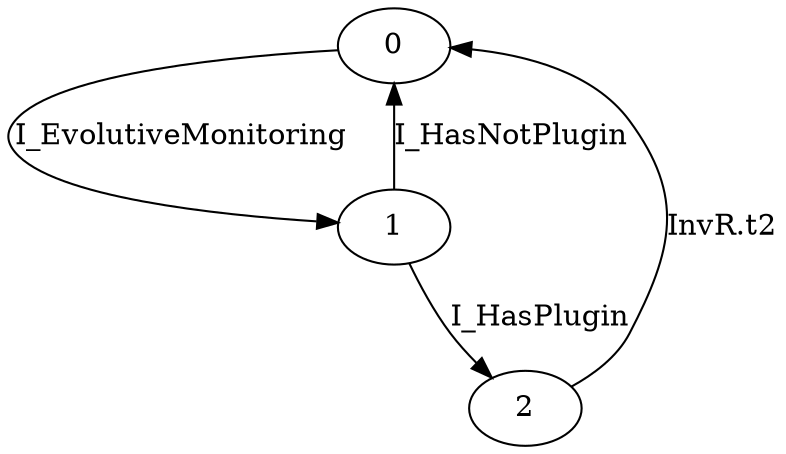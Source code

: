 digraph G {
  0 -> 1 [ label="I_EvolutiveMonitoring" ];
  1 -> 2 [ label="I_HasPlugin" ];
  1 -> 0 [ label="I_HasNotPlugin" ];
  2 -> 0 [ label="InvR.t2" ];
}
